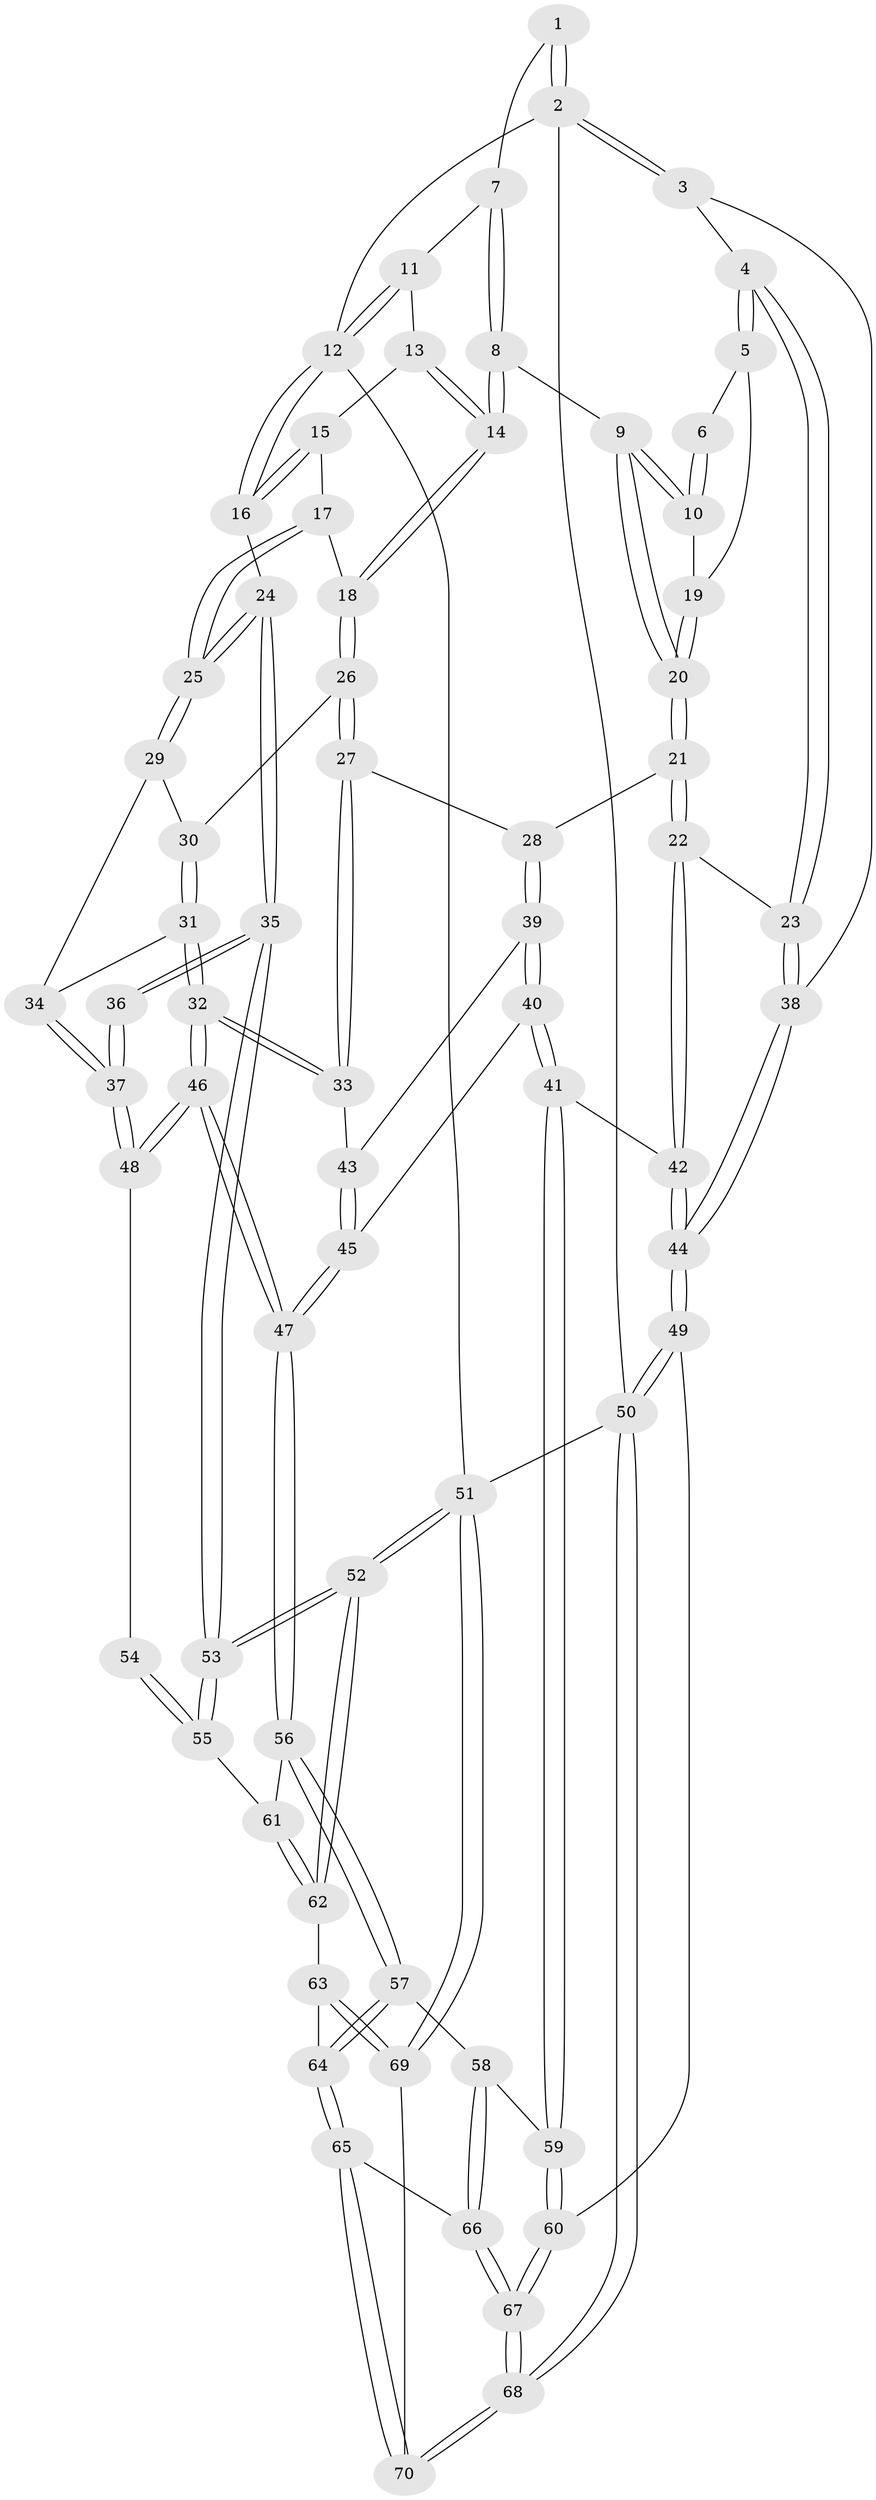 // Generated by graph-tools (version 1.1) at 2025/11/02/27/25 16:11:56]
// undirected, 70 vertices, 172 edges
graph export_dot {
graph [start="1"]
  node [color=gray90,style=filled];
  1 [pos="+0.2363212135214453+0"];
  2 [pos="+0+0"];
  3 [pos="+0+0.09371378205668196"];
  4 [pos="+0.07910321658864176+0.16799636813974875"];
  5 [pos="+0.17552030969190904+0.10117221429968586"];
  6 [pos="+0.22104848881339056+0"];
  7 [pos="+0.5032745404175394+0"];
  8 [pos="+0.5307488700132594+0.18924041716355008"];
  9 [pos="+0.36853980411921994+0.21435517875034585"];
  10 [pos="+0.3619141706602825+0.20846348117795085"];
  11 [pos="+0.7196558761769942+0"];
  12 [pos="+1+0"];
  13 [pos="+0.7792496615141027+0.10390290492638599"];
  14 [pos="+0.5356661215038581+0.197654696011791"];
  15 [pos="+0.7909309728426622+0.12344176307711674"];
  16 [pos="+1+0.2445493237083283"];
  17 [pos="+0.7392743568151754+0.2312631043132252"];
  18 [pos="+0.5534663061399459+0.24234000064124203"];
  19 [pos="+0.19087469266651833+0.13114891844678697"];
  20 [pos="+0.24294647609778125+0.33722247919303466"];
  21 [pos="+0.2340342650902837+0.378895179524301"];
  22 [pos="+0.19166988011784405+0.3922774219958123"];
  23 [pos="+0.060963780528583394+0.37144613953937117"];
  24 [pos="+1+0.39261991203653795"];
  25 [pos="+0.8997469256805147+0.35653694264182056"];
  26 [pos="+0.5523298063460826+0.2724294436604507"];
  27 [pos="+0.35446460307420674+0.3840056615253884"];
  28 [pos="+0.26325172086090387+0.3953340539032852"];
  29 [pos="+0.7203975117889774+0.380810505740954"];
  30 [pos="+0.5624345467780811+0.2996989201102874"];
  31 [pos="+0.549241119125674+0.4779854612436411"];
  32 [pos="+0.540546002568504+0.527809241650416"];
  33 [pos="+0.46828068233701275+0.48124817504558387"];
  34 [pos="+0.7083540354500346+0.42867668237685463"];
  35 [pos="+1+0.45415658584944696"];
  36 [pos="+0.9591800278448959+0.48022839186586297"];
  37 [pos="+0.7129117490106802+0.542253671066034"];
  38 [pos="+0+0.43467440133805085"];
  39 [pos="+0.2790704122916556+0.4284130889568612"];
  40 [pos="+0.2691713843668768+0.6211852113569256"];
  41 [pos="+0.21085506748572705+0.6633193811528579"];
  42 [pos="+0.14791419339719739+0.62352009683601"];
  43 [pos="+0.3192931162626818+0.4705618824627104"];
  44 [pos="+0+0.6459464888474672"];
  45 [pos="+0.41351405158206717+0.5984805310304326"];
  46 [pos="+0.5541411881199838+0.6419691960563527"];
  47 [pos="+0.5528489759842539+0.6443442040365559"];
  48 [pos="+0.6093016675981597+0.61885685773605"];
  49 [pos="+0+0.6776605785319323"];
  50 [pos="+0+1"];
  51 [pos="+1+1"];
  52 [pos="+1+0.7888905579975364"];
  53 [pos="+1+0.7774990192539015"];
  54 [pos="+0.7680855858430625+0.6471733055962011"];
  55 [pos="+0.9142050917023575+0.7465536176551835"];
  56 [pos="+0.552269892810465+0.6649388664950997"];
  57 [pos="+0.5112138314048983+0.7192056175557195"];
  58 [pos="+0.3540401084801546+0.8044781137365307"];
  59 [pos="+0.24516337786266304+0.7929482942826453"];
  60 [pos="+0.1687582767704335+0.8717331044830097"];
  61 [pos="+0.6626498975134122+0.7649269633009392"];
  62 [pos="+0.7087201031202754+0.909452162259"];
  63 [pos="+0.7052928053733779+0.9211629448858828"];
  64 [pos="+0.5248456604922559+0.9028453218859179"];
  65 [pos="+0.48478197634418185+1"];
  66 [pos="+0.37945460167901685+0.9191206149864053"];
  67 [pos="+0.14195082623288516+1"];
  68 [pos="+0.08057614938482026+1"];
  69 [pos="+0.6992960044917454+1"];
  70 [pos="+0.5140373343200985+1"];
  1 -- 2;
  1 -- 2;
  1 -- 7;
  2 -- 3;
  2 -- 3;
  2 -- 12;
  2 -- 50;
  3 -- 4;
  3 -- 38;
  4 -- 5;
  4 -- 5;
  4 -- 23;
  4 -- 23;
  5 -- 6;
  5 -- 19;
  6 -- 10;
  6 -- 10;
  7 -- 8;
  7 -- 8;
  7 -- 11;
  8 -- 9;
  8 -- 14;
  8 -- 14;
  9 -- 10;
  9 -- 10;
  9 -- 20;
  9 -- 20;
  10 -- 19;
  11 -- 12;
  11 -- 12;
  11 -- 13;
  12 -- 16;
  12 -- 16;
  12 -- 51;
  13 -- 14;
  13 -- 14;
  13 -- 15;
  14 -- 18;
  14 -- 18;
  15 -- 16;
  15 -- 16;
  15 -- 17;
  16 -- 24;
  17 -- 18;
  17 -- 25;
  17 -- 25;
  18 -- 26;
  18 -- 26;
  19 -- 20;
  19 -- 20;
  20 -- 21;
  20 -- 21;
  21 -- 22;
  21 -- 22;
  21 -- 28;
  22 -- 23;
  22 -- 42;
  22 -- 42;
  23 -- 38;
  23 -- 38;
  24 -- 25;
  24 -- 25;
  24 -- 35;
  24 -- 35;
  25 -- 29;
  25 -- 29;
  26 -- 27;
  26 -- 27;
  26 -- 30;
  27 -- 28;
  27 -- 33;
  27 -- 33;
  28 -- 39;
  28 -- 39;
  29 -- 30;
  29 -- 34;
  30 -- 31;
  30 -- 31;
  31 -- 32;
  31 -- 32;
  31 -- 34;
  32 -- 33;
  32 -- 33;
  32 -- 46;
  32 -- 46;
  33 -- 43;
  34 -- 37;
  34 -- 37;
  35 -- 36;
  35 -- 36;
  35 -- 53;
  35 -- 53;
  36 -- 37;
  36 -- 37;
  37 -- 48;
  37 -- 48;
  38 -- 44;
  38 -- 44;
  39 -- 40;
  39 -- 40;
  39 -- 43;
  40 -- 41;
  40 -- 41;
  40 -- 45;
  41 -- 42;
  41 -- 59;
  41 -- 59;
  42 -- 44;
  42 -- 44;
  43 -- 45;
  43 -- 45;
  44 -- 49;
  44 -- 49;
  45 -- 47;
  45 -- 47;
  46 -- 47;
  46 -- 47;
  46 -- 48;
  46 -- 48;
  47 -- 56;
  47 -- 56;
  48 -- 54;
  49 -- 50;
  49 -- 50;
  49 -- 60;
  50 -- 68;
  50 -- 68;
  50 -- 51;
  51 -- 52;
  51 -- 52;
  51 -- 69;
  51 -- 69;
  52 -- 53;
  52 -- 53;
  52 -- 62;
  52 -- 62;
  53 -- 55;
  53 -- 55;
  54 -- 55;
  54 -- 55;
  55 -- 61;
  56 -- 57;
  56 -- 57;
  56 -- 61;
  57 -- 58;
  57 -- 64;
  57 -- 64;
  58 -- 59;
  58 -- 66;
  58 -- 66;
  59 -- 60;
  59 -- 60;
  60 -- 67;
  60 -- 67;
  61 -- 62;
  61 -- 62;
  62 -- 63;
  63 -- 64;
  63 -- 69;
  63 -- 69;
  64 -- 65;
  64 -- 65;
  65 -- 66;
  65 -- 70;
  65 -- 70;
  66 -- 67;
  66 -- 67;
  67 -- 68;
  67 -- 68;
  68 -- 70;
  68 -- 70;
  69 -- 70;
}
